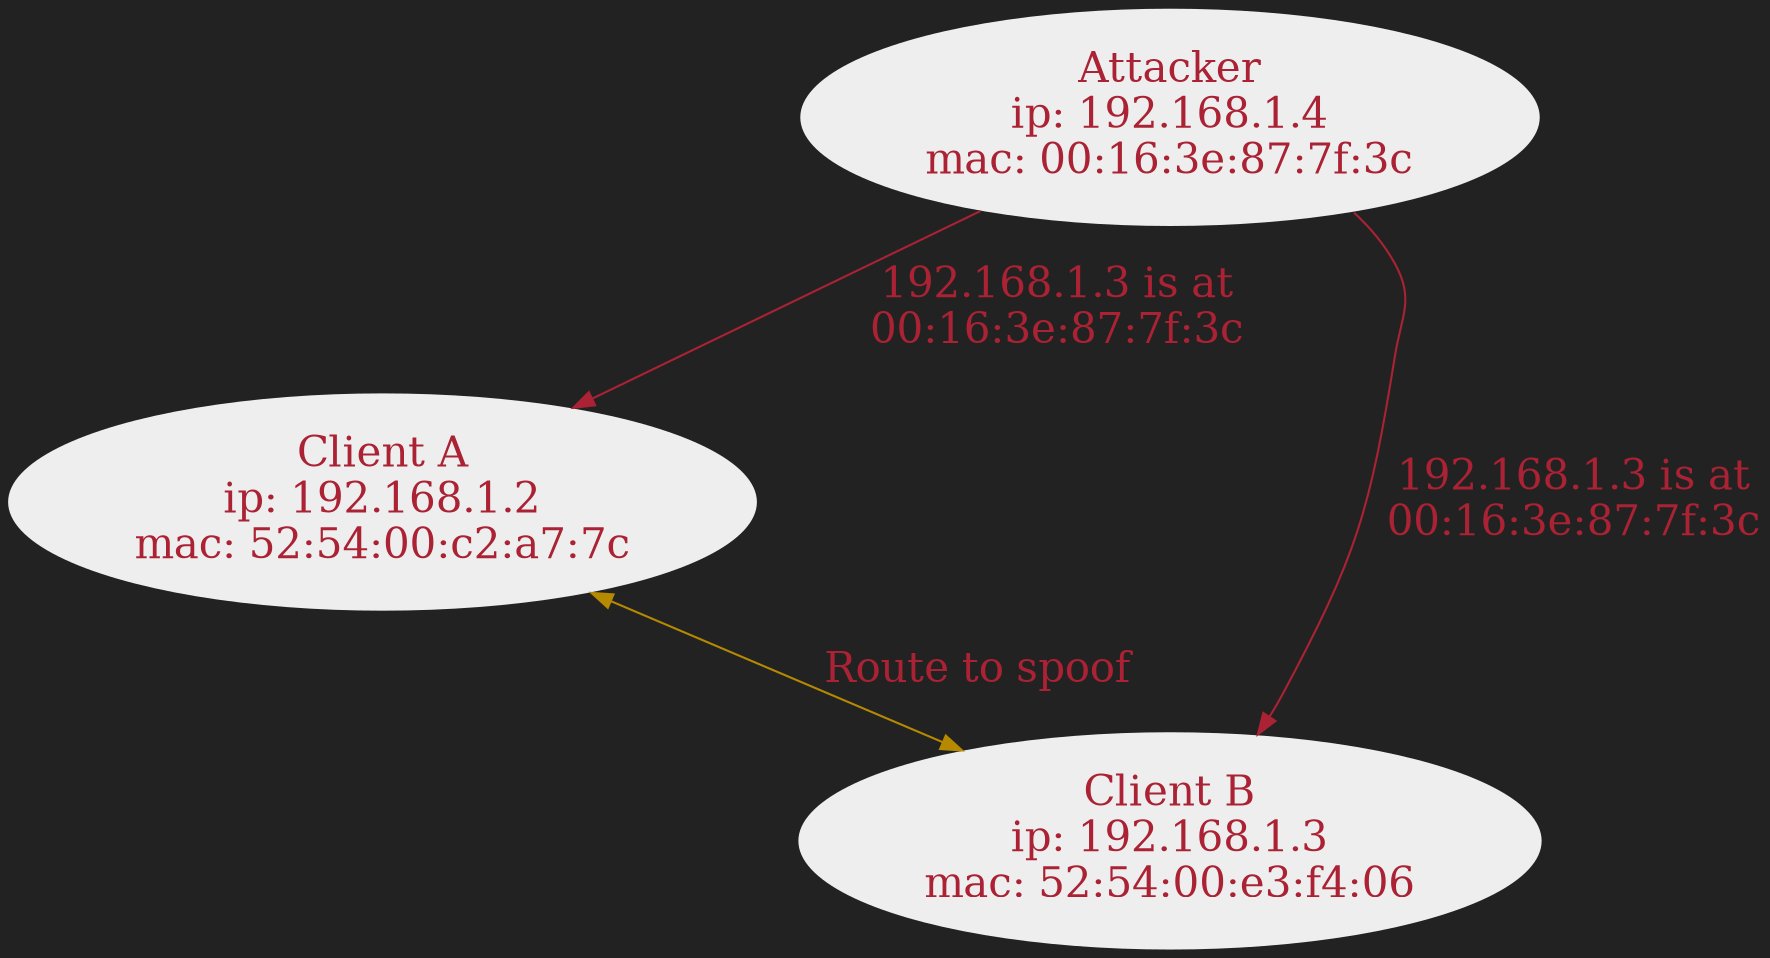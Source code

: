 digraph ARA {
    compound=true
    splines=true
    nodesep=4
    color=none
    fontcolor="#aa2233"
    fontsize=20
    bgcolor="#222222"
    edge[color="#b58900", fontcolor="#aa2233", fontsize=20]
    node[fontcolor="#aa2233", fontsize=20]
    node0[
        label="Client A\nip: 192.168.1.2\nmac: 52:54:00:c2:a7:7c"
        style=filled
        color=none
        fillcolor="#eeeeee"
    ]
    node1[
        label="Client B\nip: 192.168.1.3\nmac: 52:54:00:e3:f4:06"
        style=filled
        color=none
        fillcolor="#eeeeee"
    ]
    attacker[
        label="Attacker\nip: 192.168.1.4\nmac: 00:16:3e:87:7f:3c"
        style=filled
        color=none
        fillcolor="#eeeeee"
    ]
    node0 -> node1[label="Route to spoof", dir=both]
    attacker -> node0[
        label="192.168.1.3 is at\n00:16:3e:87:7f:3c"
        color="#aa2233"
    ]
    attacker -> node1[
        label="192.168.1.3 is at\n00:16:3e:87:7f:3c"
        color="#aa2233"
    ]
}
